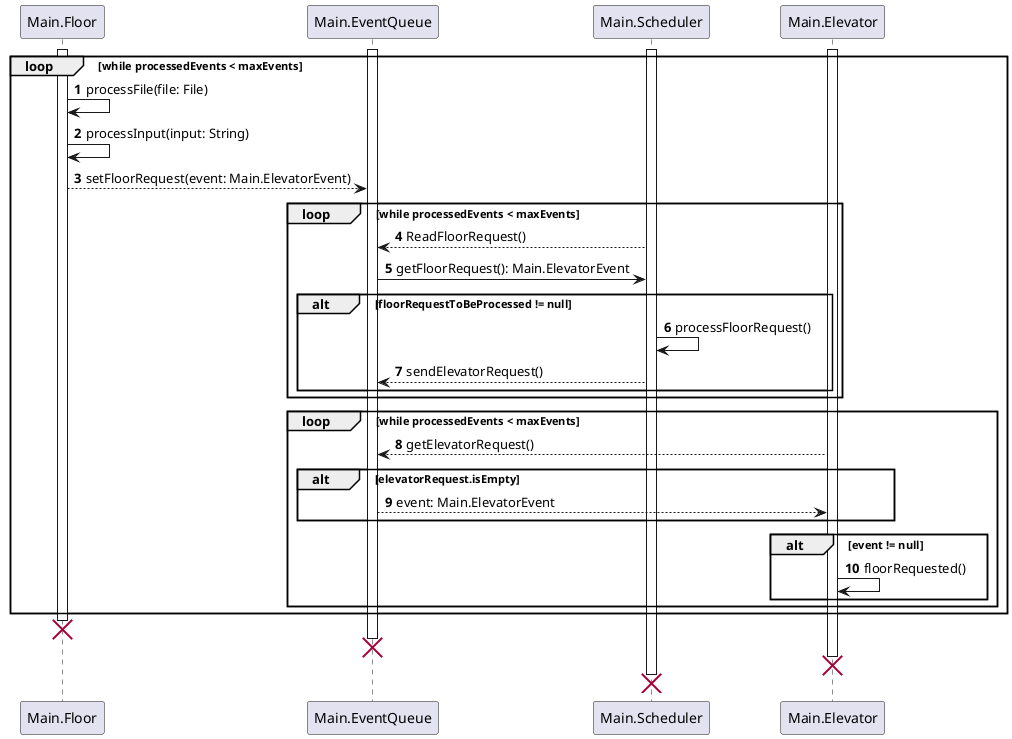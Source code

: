 @startuml
'https://plantuml.com/sequence-diagram

autonumber

activate Main.Floor
activate Main.EventQueue
activate Main.Scheduler
activate Main.Elevator
loop while processedEvents < maxEvents
    Main.Floor -> Main.Floor: processFile(file: File)
    Main.Floor -> Main.Floor: processInput(input: String)
    Main.Floor --> Main.EventQueue: setFloorRequest(event: Main.ElevatorEvent)

    loop while processedEvents < maxEvents
        Main.Scheduler --> Main.EventQueue: ReadFloorRequest()
        Main.EventQueue -> Main.Scheduler: getFloorRequest(): Main.ElevatorEvent
        alt floorRequestToBeProcessed != null
            Main.Scheduler -> Main.Scheduler: processFloorRequest()
            Main.Scheduler --> Main.EventQueue: sendElevatorRequest()
        end
    end

    loop while processedEvents < maxEvents
        Main.Elevator --> Main.EventQueue: getElevatorRequest()
        alt elevatorRequest.isEmpty
            Main.EventQueue --> Main.Elevator: event: Main.ElevatorEvent
        end
        alt event != null
            Main.Elevator -> Main.Elevator: floorRequested()
        end
    end
end

destroy Main.Floor
destroy Main.EventQueue
destroy Main.Elevator
destroy Main.Scheduler
@enduml
